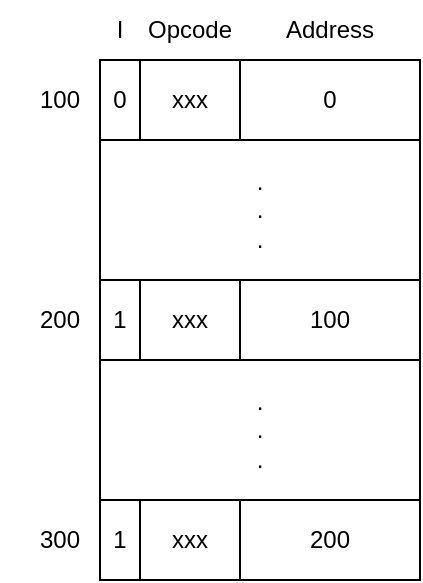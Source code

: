 <mxfile version="24.6.1" type="device">
  <diagram name="Page-1" id="cPBwv743tvNNcTL2DEEv">
    <mxGraphModel dx="548" dy="367" grid="1" gridSize="10" guides="1" tooltips="1" connect="1" arrows="1" fold="1" page="1" pageScale="1" pageWidth="850" pageHeight="1100" math="0" shadow="0">
      <root>
        <mxCell id="0" />
        <mxCell id="1" parent="0" />
        <mxCell id="czImtksq7BaxH8may4_F-6" value="1" style="rounded=0;whiteSpace=wrap;html=1;" vertex="1" parent="1">
          <mxGeometry x="390" y="490" width="20" height="40" as="geometry" />
        </mxCell>
        <mxCell id="czImtksq7BaxH8may4_F-7" value=".&lt;div&gt;.&lt;/div&gt;&lt;div&gt;.&lt;/div&gt;" style="rounded=0;whiteSpace=wrap;html=1;" vertex="1" parent="1">
          <mxGeometry x="390" y="420" width="160" height="70" as="geometry" />
        </mxCell>
        <mxCell id="czImtksq7BaxH8may4_F-8" value=".&lt;div&gt;.&lt;/div&gt;&lt;div&gt;.&lt;/div&gt;" style="rounded=0;whiteSpace=wrap;html=1;" vertex="1" parent="1">
          <mxGeometry x="390" y="530" width="160" height="70" as="geometry" />
        </mxCell>
        <mxCell id="czImtksq7BaxH8may4_F-9" value="300" style="text;html=1;align=center;verticalAlign=middle;whiteSpace=wrap;rounded=0;" vertex="1" parent="1">
          <mxGeometry x="340" y="605" width="60" height="30" as="geometry" />
        </mxCell>
        <mxCell id="czImtksq7BaxH8may4_F-10" value="200" style="text;html=1;align=center;verticalAlign=middle;whiteSpace=wrap;rounded=0;" vertex="1" parent="1">
          <mxGeometry x="340" y="495" width="60" height="30" as="geometry" />
        </mxCell>
        <mxCell id="czImtksq7BaxH8may4_F-11" value="100" style="text;html=1;align=center;verticalAlign=middle;whiteSpace=wrap;rounded=0;" vertex="1" parent="1">
          <mxGeometry x="340" y="385" width="60" height="30" as="geometry" />
        </mxCell>
        <mxCell id="czImtksq7BaxH8may4_F-12" value="xxx" style="rounded=0;whiteSpace=wrap;html=1;" vertex="1" parent="1">
          <mxGeometry x="410" y="490" width="50" height="40" as="geometry" />
        </mxCell>
        <mxCell id="czImtksq7BaxH8may4_F-13" value="100" style="rounded=0;whiteSpace=wrap;html=1;" vertex="1" parent="1">
          <mxGeometry x="460" y="490" width="90" height="40" as="geometry" />
        </mxCell>
        <mxCell id="czImtksq7BaxH8may4_F-14" value="1" style="rounded=0;whiteSpace=wrap;html=1;" vertex="1" parent="1">
          <mxGeometry x="390" y="600" width="20" height="40" as="geometry" />
        </mxCell>
        <mxCell id="czImtksq7BaxH8may4_F-15" value="xxx" style="rounded=0;whiteSpace=wrap;html=1;" vertex="1" parent="1">
          <mxGeometry x="410" y="600" width="50" height="40" as="geometry" />
        </mxCell>
        <mxCell id="czImtksq7BaxH8may4_F-16" value="200" style="rounded=0;whiteSpace=wrap;html=1;" vertex="1" parent="1">
          <mxGeometry x="460" y="600" width="90" height="40" as="geometry" />
        </mxCell>
        <mxCell id="czImtksq7BaxH8may4_F-17" value="0" style="rounded=0;whiteSpace=wrap;html=1;" vertex="1" parent="1">
          <mxGeometry x="390" y="380" width="20" height="40" as="geometry" />
        </mxCell>
        <mxCell id="czImtksq7BaxH8may4_F-18" value="xxx" style="rounded=0;whiteSpace=wrap;html=1;" vertex="1" parent="1">
          <mxGeometry x="410" y="380" width="50" height="40" as="geometry" />
        </mxCell>
        <mxCell id="czImtksq7BaxH8may4_F-19" value="0" style="rounded=0;whiteSpace=wrap;html=1;" vertex="1" parent="1">
          <mxGeometry x="460" y="380" width="90" height="40" as="geometry" />
        </mxCell>
        <mxCell id="czImtksq7BaxH8may4_F-20" value="I" style="text;html=1;align=center;verticalAlign=middle;whiteSpace=wrap;rounded=0;" vertex="1" parent="1">
          <mxGeometry x="390" y="350" width="20" height="30" as="geometry" />
        </mxCell>
        <mxCell id="czImtksq7BaxH8may4_F-21" value="Opcode" style="text;html=1;align=center;verticalAlign=middle;whiteSpace=wrap;rounded=0;" vertex="1" parent="1">
          <mxGeometry x="425" y="350" width="20" height="30" as="geometry" />
        </mxCell>
        <mxCell id="czImtksq7BaxH8may4_F-22" value="Address" style="text;html=1;align=center;verticalAlign=middle;whiteSpace=wrap;rounded=0;" vertex="1" parent="1">
          <mxGeometry x="495" y="350" width="20" height="30" as="geometry" />
        </mxCell>
      </root>
    </mxGraphModel>
  </diagram>
</mxfile>
